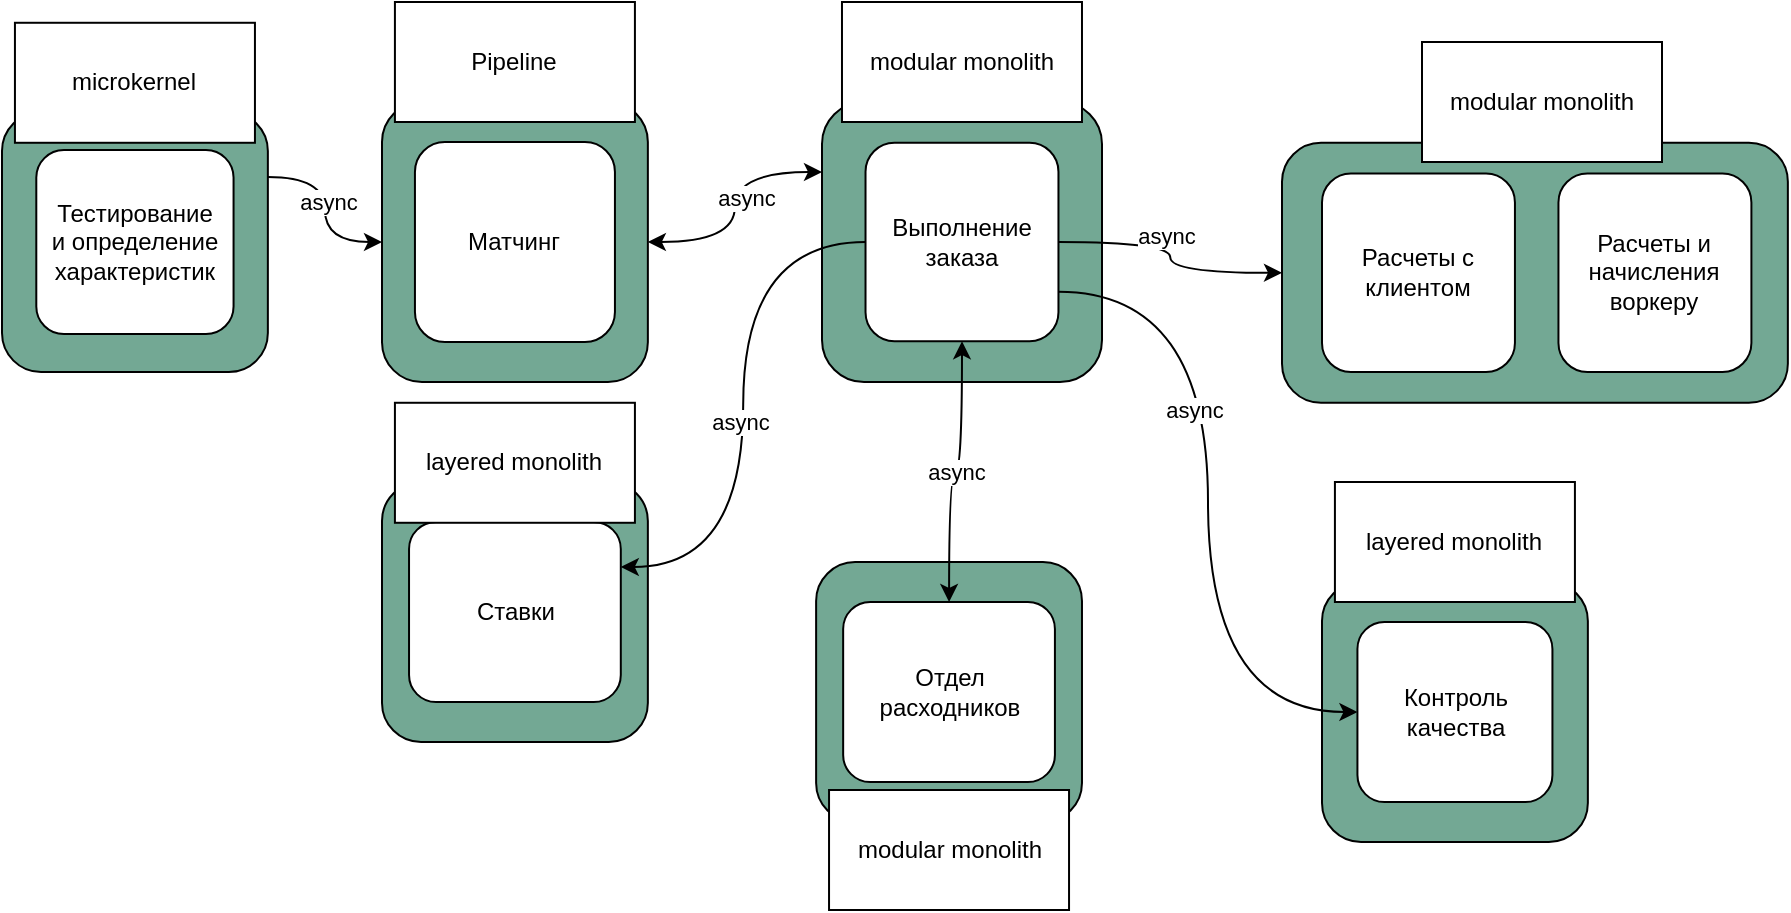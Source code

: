 <mxfile version="22.1.2" type="device">
  <diagram name="Page-1" id="6-ypodGU4imuhWLOmmUE">
    <mxGraphModel dx="1301" dy="737" grid="1" gridSize="10" guides="1" tooltips="1" connect="1" arrows="1" fold="1" page="1" pageScale="1" pageWidth="1169" pageHeight="827" math="0" shadow="0">
      <root>
        <mxCell id="0" />
        <mxCell id="1" parent="0" />
        <mxCell id="8-Uxm5Fo6xMZ_36PzOJS-2" style="edgeStyle=orthogonalEdgeStyle;orthogonalLoop=1;jettySize=auto;html=1;exitX=0;exitY=0.25;exitDx=0;exitDy=0;curved=1;startArrow=classic;startFill=1;" parent="1" source="eoqk6A9xwnbWi6nr3cbr-12" target="eoqk6A9xwnbWi6nr3cbr-6" edge="1">
          <mxGeometry relative="1" as="geometry" />
        </mxCell>
        <mxCell id="8-Uxm5Fo6xMZ_36PzOJS-3" value="async" style="edgeLabel;html=1;align=center;verticalAlign=middle;resizable=0;points=[];" parent="8-Uxm5Fo6xMZ_36PzOJS-2" vertex="1" connectable="0">
          <mxGeometry x="-0.08" y="5" relative="1" as="geometry">
            <mxPoint as="offset" />
          </mxGeometry>
        </mxCell>
        <mxCell id="eoqk6A9xwnbWi6nr3cbr-12" value="" style="rounded=1;whiteSpace=wrap;html=1;fillColor=#73a894;container=0;" parent="1" vertex="1">
          <mxGeometry x="440" y="70" width="140" height="140" as="geometry" />
        </mxCell>
        <mxCell id="eoqk6A9xwnbWi6nr3cbr-23" value="" style="group" parent="1" vertex="1" connectable="0">
          <mxGeometry x="220" y="260" width="132.93" height="130" as="geometry" />
        </mxCell>
        <mxCell id="eoqk6A9xwnbWi6nr3cbr-11" value="" style="rounded=1;whiteSpace=wrap;html=1;fillColor=#73a894;container=0;" parent="eoqk6A9xwnbWi6nr3cbr-23" vertex="1">
          <mxGeometry width="132.93" height="130" as="geometry" />
        </mxCell>
        <mxCell id="wig7u1WO7MASWXM3mxRy-6" value="Ставки" style="rounded=1;whiteSpace=wrap;html=1;" parent="eoqk6A9xwnbWi6nr3cbr-23" vertex="1">
          <mxGeometry x="13.52" y="20" width="105.88" height="90" as="geometry" />
        </mxCell>
        <mxCell id="eoqk6A9xwnbWi6nr3cbr-22" value="" style="group" parent="1" vertex="1" connectable="0">
          <mxGeometry x="220" y="70.01" width="132.93" height="140" as="geometry" />
        </mxCell>
        <mxCell id="eoqk6A9xwnbWi6nr3cbr-6" value="" style="rounded=1;whiteSpace=wrap;html=1;fillColor=#73a894;container=0;" parent="eoqk6A9xwnbWi6nr3cbr-22" vertex="1">
          <mxGeometry width="132.93" height="140" as="geometry" />
        </mxCell>
        <mxCell id="WjcI0IljslNcq2KVw8x4-1" value="Матчинг" style="rounded=1;whiteSpace=wrap;html=1;container=0;" parent="eoqk6A9xwnbWi6nr3cbr-22" vertex="1">
          <mxGeometry x="16.47" y="20" width="100" height="100" as="geometry" />
        </mxCell>
        <mxCell id="eoqk6A9xwnbWi6nr3cbr-26" value="" style="group" parent="1" vertex="1" connectable="0">
          <mxGeometry x="30.0" y="75.01" width="132.93" height="130" as="geometry" />
        </mxCell>
        <mxCell id="eoqk6A9xwnbWi6nr3cbr-16" value="" style="rounded=1;whiteSpace=wrap;html=1;fillColor=#73a894;container=0;" parent="eoqk6A9xwnbWi6nr3cbr-26" vertex="1">
          <mxGeometry width="132.93" height="130" as="geometry" />
        </mxCell>
        <mxCell id="-GNpE_ClzCmvl6oZTril-1" value="Тестирование&lt;br&gt;и определение&lt;br&gt;характеристик" style="rounded=1;whiteSpace=wrap;html=1;" parent="eoqk6A9xwnbWi6nr3cbr-26" vertex="1">
          <mxGeometry x="17.15" y="18.99" width="98.63" height="92.02" as="geometry" />
        </mxCell>
        <mxCell id="eoqk6A9xwnbWi6nr3cbr-27" value="" style="group" parent="1" vertex="1" connectable="0">
          <mxGeometry x="690" y="310" width="132.93" height="130" as="geometry" />
        </mxCell>
        <mxCell id="eoqk6A9xwnbWi6nr3cbr-14" value="" style="rounded=1;whiteSpace=wrap;html=1;fillColor=#73a894;container=0;" parent="eoqk6A9xwnbWi6nr3cbr-27" vertex="1">
          <mxGeometry width="132.93" height="130" as="geometry" />
        </mxCell>
        <mxCell id="wig7u1WO7MASWXM3mxRy-10" value="Контроль&lt;br&gt;качества" style="rounded=1;whiteSpace=wrap;html=1;" parent="eoqk6A9xwnbWi6nr3cbr-27" vertex="1">
          <mxGeometry x="17.715" y="20" width="97.5" height="90" as="geometry" />
        </mxCell>
        <mxCell id="eoqk6A9xwnbWi6nr3cbr-31" value="" style="group" parent="1" vertex="1" connectable="0">
          <mxGeometry x="437.06" y="300" width="132.93" height="130" as="geometry" />
        </mxCell>
        <mxCell id="eoqk6A9xwnbWi6nr3cbr-15" value="" style="rounded=1;whiteSpace=wrap;html=1;fillColor=#73a894;container=0;" parent="eoqk6A9xwnbWi6nr3cbr-31" vertex="1">
          <mxGeometry width="132.93" height="130" as="geometry" />
        </mxCell>
        <mxCell id="wig7u1WO7MASWXM3mxRy-9" value="Отдел расходников" style="rounded=1;whiteSpace=wrap;html=1;" parent="eoqk6A9xwnbWi6nr3cbr-31" vertex="1">
          <mxGeometry x="13.52" y="20" width="105.88" height="90" as="geometry" />
        </mxCell>
        <mxCell id="wig7u1WO7MASWXM3mxRy-4" style="edgeStyle=orthogonalEdgeStyle;orthogonalLoop=1;jettySize=auto;html=1;exitX=1;exitY=0.75;exitDx=0;exitDy=0;entryX=0;entryY=0.5;entryDx=0;entryDy=0;curved=1;endArrow=classic;endFill=1;" parent="1" source="wig7u1WO7MASWXM3mxRy-5" target="wig7u1WO7MASWXM3mxRy-10" edge="1">
          <mxGeometry relative="1" as="geometry" />
        </mxCell>
        <mxCell id="eoqk6A9xwnbWi6nr3cbr-36" value="async" style="edgeLabel;html=1;align=center;verticalAlign=middle;resizable=0;points=[];" parent="wig7u1WO7MASWXM3mxRy-4" vertex="1" connectable="0">
          <mxGeometry x="-0.259" y="-7" relative="1" as="geometry">
            <mxPoint as="offset" />
          </mxGeometry>
        </mxCell>
        <mxCell id="fpALSdUo2TDQL6afOGSB-15" value="" style="edgeStyle=orthogonalEdgeStyle;orthogonalLoop=1;jettySize=auto;html=1;endArrow=classic;endFill=1;curved=1;exitX=0.5;exitY=1;exitDx=0;exitDy=0;startArrow=classic;startFill=1;" parent="1" source="wig7u1WO7MASWXM3mxRy-5" target="wig7u1WO7MASWXM3mxRy-9" edge="1">
          <mxGeometry relative="1" as="geometry" />
        </mxCell>
        <mxCell id="eoqk6A9xwnbWi6nr3cbr-38" value="async" style="edgeLabel;html=1;align=center;verticalAlign=middle;resizable=0;points=[];" parent="fpALSdUo2TDQL6afOGSB-15" vertex="1" connectable="0">
          <mxGeometry x="0.004" relative="1" as="geometry">
            <mxPoint as="offset" />
          </mxGeometry>
        </mxCell>
        <mxCell id="fpALSdUo2TDQL6afOGSB-17" value="" style="edgeStyle=orthogonalEdgeStyle;orthogonalLoop=1;jettySize=auto;html=1;curved=1;endArrow=classic;endFill=1;entryX=1;entryY=0.25;entryDx=0;entryDy=0;" parent="1" source="wig7u1WO7MASWXM3mxRy-5" target="wig7u1WO7MASWXM3mxRy-6" edge="1">
          <mxGeometry relative="1" as="geometry" />
        </mxCell>
        <mxCell id="eoqk6A9xwnbWi6nr3cbr-39" value="async" style="edgeLabel;html=1;align=center;verticalAlign=middle;resizable=0;points=[];" parent="fpALSdUo2TDQL6afOGSB-17" vertex="1" connectable="0">
          <mxGeometry x="0.056" y="-2" relative="1" as="geometry">
            <mxPoint as="offset" />
          </mxGeometry>
        </mxCell>
        <mxCell id="AJUJlFNlzwgCinhVkK3E-5" style="edgeStyle=orthogonalEdgeStyle;orthogonalLoop=1;jettySize=auto;html=1;exitX=1;exitY=0.5;exitDx=0;exitDy=0;curved=1;" parent="1" source="wig7u1WO7MASWXM3mxRy-5" target="eoqk6A9xwnbWi6nr3cbr-13" edge="1">
          <mxGeometry relative="1" as="geometry" />
        </mxCell>
        <mxCell id="8-Uxm5Fo6xMZ_36PzOJS-1" value="async" style="edgeLabel;html=1;align=center;verticalAlign=middle;resizable=0;points=[];" parent="AJUJlFNlzwgCinhVkK3E-5" vertex="1" connectable="0">
          <mxGeometry x="-0.149" y="3" relative="1" as="geometry">
            <mxPoint as="offset" />
          </mxGeometry>
        </mxCell>
        <mxCell id="wig7u1WO7MASWXM3mxRy-5" value="Выполнение заказа" style="rounded=1;whiteSpace=wrap;html=1;container=0;" parent="1" vertex="1">
          <mxGeometry x="461.76" y="90.39" width="96.47" height="99.23" as="geometry" />
        </mxCell>
        <mxCell id="8-Uxm5Fo6xMZ_36PzOJS-4" style="edgeStyle=orthogonalEdgeStyle;orthogonalLoop=1;jettySize=auto;html=1;exitX=1;exitY=0.25;exitDx=0;exitDy=0;entryX=0;entryY=0.5;entryDx=0;entryDy=0;curved=1;" parent="1" source="eoqk6A9xwnbWi6nr3cbr-16" target="eoqk6A9xwnbWi6nr3cbr-6" edge="1">
          <mxGeometry relative="1" as="geometry" />
        </mxCell>
        <mxCell id="8-Uxm5Fo6xMZ_36PzOJS-5" value="async" style="edgeLabel;html=1;align=center;verticalAlign=middle;resizable=0;points=[];" parent="8-Uxm5Fo6xMZ_36PzOJS-4" vertex="1" connectable="0">
          <mxGeometry x="-0.09" y="1" relative="1" as="geometry">
            <mxPoint as="offset" />
          </mxGeometry>
        </mxCell>
        <mxCell id="eoqk6A9xwnbWi6nr3cbr-28" value="" style="group" parent="1" vertex="1" connectable="0">
          <mxGeometry x="790" y="90.39" width="132.93" height="130" as="geometry" />
        </mxCell>
        <mxCell id="eoqk6A9xwnbWi6nr3cbr-13" value="" style="rounded=1;whiteSpace=wrap;html=1;fillColor=#73a894;container=0;" parent="eoqk6A9xwnbWi6nr3cbr-28" vertex="1">
          <mxGeometry x="-120" width="252.93" height="130" as="geometry" />
        </mxCell>
        <mxCell id="AJUJlFNlzwgCinhVkK3E-3" value="Расчеты и начисления воркеру" style="rounded=1;whiteSpace=wrap;html=1;container=0;" parent="eoqk6A9xwnbWi6nr3cbr-28" vertex="1">
          <mxGeometry x="18.23" y="15.38" width="96.47" height="99.23" as="geometry" />
        </mxCell>
        <mxCell id="AJUJlFNlzwgCinhVkK3E-1" value="Расчеты с клиентом" style="rounded=1;whiteSpace=wrap;html=1;container=0;" parent="eoqk6A9xwnbWi6nr3cbr-28" vertex="1">
          <mxGeometry x="-100" y="15.38" width="96.47" height="99.23" as="geometry" />
        </mxCell>
        <mxCell id="L778jWEiZSB3JuP5OKVP-1" value="Pipeline" style="rounded=0;whiteSpace=wrap;html=1;" vertex="1" parent="1">
          <mxGeometry x="226.46" y="20" width="120" height="60" as="geometry" />
        </mxCell>
        <mxCell id="L778jWEiZSB3JuP5OKVP-3" value="modular monolith" style="rounded=0;whiteSpace=wrap;html=1;" vertex="1" parent="1">
          <mxGeometry x="740" y="40" width="120" height="60" as="geometry" />
        </mxCell>
        <mxCell id="L778jWEiZSB3JuP5OKVP-4" value="layered monolith" style="rounded=0;whiteSpace=wrap;html=1;" vertex="1" parent="1">
          <mxGeometry x="226.46" y="220.39" width="120" height="60" as="geometry" />
        </mxCell>
        <mxCell id="L778jWEiZSB3JuP5OKVP-5" value="microkernel" style="rounded=0;whiteSpace=wrap;html=1;" vertex="1" parent="1">
          <mxGeometry x="36.47" y="30.39" width="120" height="60" as="geometry" />
        </mxCell>
        <mxCell id="L778jWEiZSB3JuP5OKVP-6" value="modular monolith" style="rounded=0;whiteSpace=wrap;html=1;" vertex="1" parent="1">
          <mxGeometry x="449.99" y="20" width="120" height="60" as="geometry" />
        </mxCell>
        <mxCell id="L778jWEiZSB3JuP5OKVP-7" value="layered monolith" style="rounded=0;whiteSpace=wrap;html=1;" vertex="1" parent="1">
          <mxGeometry x="696.46" y="260" width="120" height="60" as="geometry" />
        </mxCell>
        <mxCell id="L778jWEiZSB3JuP5OKVP-8" value="modular monolith" style="rounded=0;whiteSpace=wrap;html=1;" vertex="1" parent="1">
          <mxGeometry x="443.52" y="414" width="120" height="60" as="geometry" />
        </mxCell>
      </root>
    </mxGraphModel>
  </diagram>
</mxfile>
